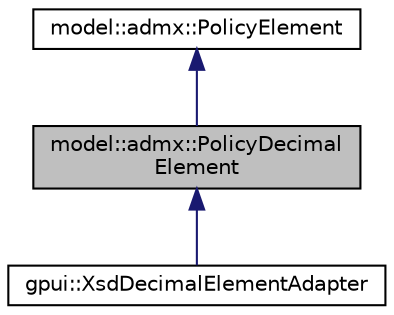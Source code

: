 digraph "model::admx::PolicyDecimalElement"
{
 // LATEX_PDF_SIZE
  edge [fontname="Helvetica",fontsize="10",labelfontname="Helvetica",labelfontsize="10"];
  node [fontname="Helvetica",fontsize="10",shape=record];
  Node1 [label="model::admx::PolicyDecimal\lElement",height=0.2,width=0.4,color="black", fillcolor="grey75", style="filled", fontcolor="black",tooltip="A number/decimal element in a policy. The value can be stored in either a numeric or string represent..."];
  Node2 -> Node1 [dir="back",color="midnightblue",fontsize="10",style="solid",fontname="Helvetica"];
  Node2 [label="model::admx::PolicyElement",height=0.2,width=0.4,color="black", fillcolor="white", style="filled",URL="$classmodel_1_1admx_1_1_policy_element.html",tooltip="The PolicyElement class represents the types of optional parameters defined in a policy setting."];
  Node1 -> Node3 [dir="back",color="midnightblue",fontsize="10",style="solid",fontname="Helvetica"];
  Node3 [label="gpui::XsdDecimalElementAdapter",height=0.2,width=0.4,color="black", fillcolor="white", style="filled",URL="$classgpui_1_1_xsd_decimal_element_adapter.html",tooltip=" "];
}

